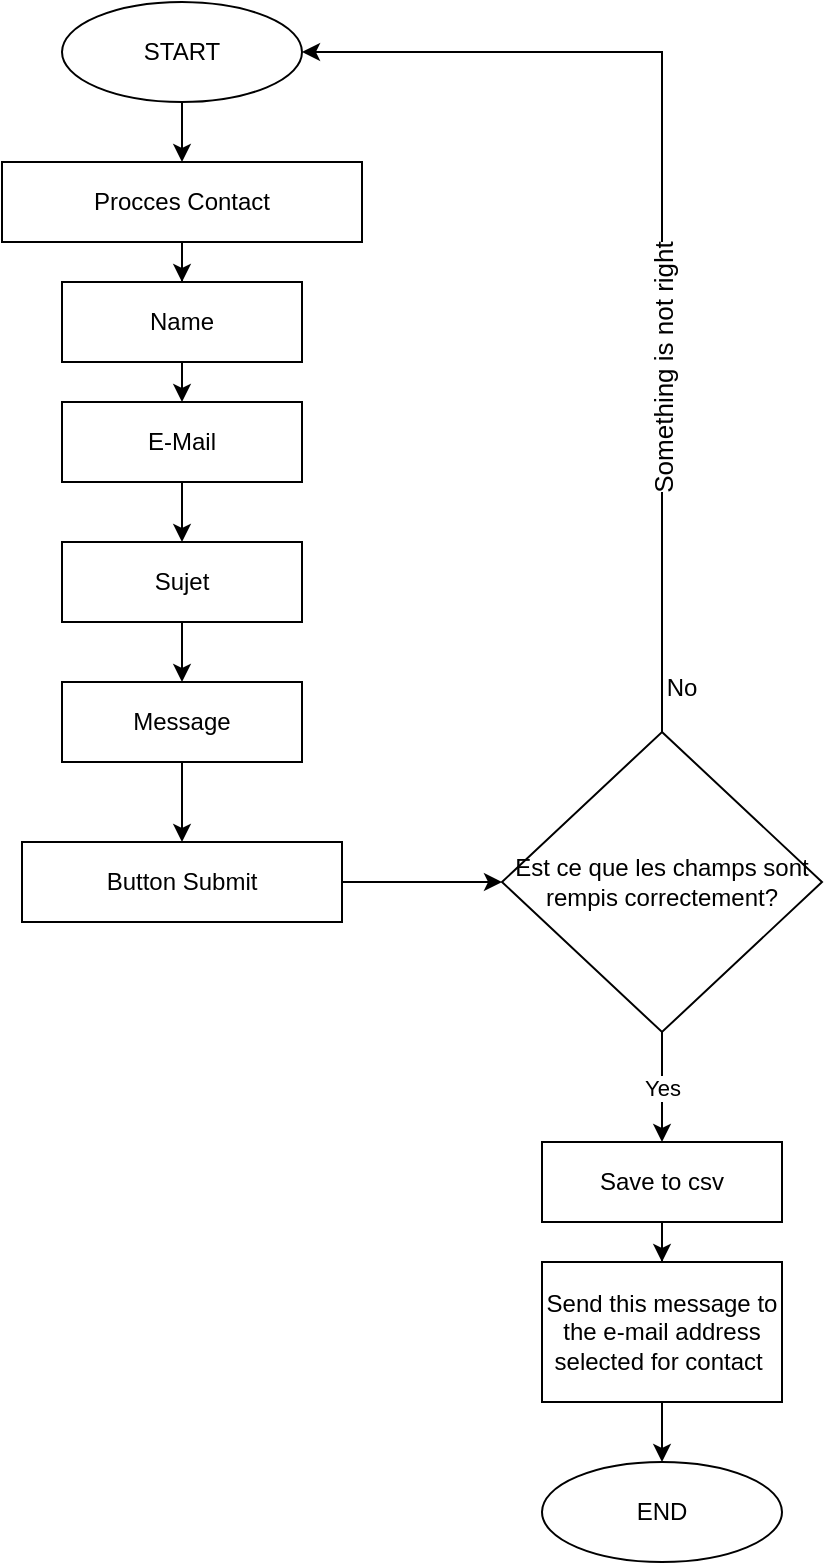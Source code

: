 <mxfile version="21.1.2" type="device">
  <diagram name="Page-1" id="jbhLP7y-hZyhpzb8Pku2">
    <mxGraphModel dx="1360" dy="843" grid="1" gridSize="10" guides="1" tooltips="1" connect="1" arrows="1" fold="1" page="0" pageScale="1" pageWidth="850" pageHeight="1100" math="0" shadow="0">
      <root>
        <mxCell id="0" />
        <mxCell id="1" parent="0" />
        <mxCell id="urBwu2WyyVX9P6AiH46i-2" style="edgeStyle=orthogonalEdgeStyle;rounded=0;orthogonalLoop=1;jettySize=auto;html=1;exitX=0.5;exitY=1;exitDx=0;exitDy=0;" edge="1" parent="1" source="urBwu2WyyVX9P6AiH46i-1" target="urBwu2WyyVX9P6AiH46i-3">
          <mxGeometry relative="1" as="geometry">
            <mxPoint x="410" y="160" as="targetPoint" />
          </mxGeometry>
        </mxCell>
        <mxCell id="urBwu2WyyVX9P6AiH46i-1" value="START" style="ellipse;whiteSpace=wrap;html=1;" vertex="1" parent="1">
          <mxGeometry x="350" y="40" width="120" height="50" as="geometry" />
        </mxCell>
        <mxCell id="urBwu2WyyVX9P6AiH46i-4" style="edgeStyle=orthogonalEdgeStyle;rounded=0;orthogonalLoop=1;jettySize=auto;html=1;exitX=0.5;exitY=1;exitDx=0;exitDy=0;" edge="1" parent="1" source="urBwu2WyyVX9P6AiH46i-3" target="urBwu2WyyVX9P6AiH46i-7">
          <mxGeometry relative="1" as="geometry">
            <mxPoint x="410" y="210" as="targetPoint" />
          </mxGeometry>
        </mxCell>
        <mxCell id="urBwu2WyyVX9P6AiH46i-3" value="Procces Contact" style="rounded=0;whiteSpace=wrap;html=1;" vertex="1" parent="1">
          <mxGeometry x="320" y="120" width="180" height="40" as="geometry" />
        </mxCell>
        <mxCell id="urBwu2WyyVX9P6AiH46i-8" style="edgeStyle=orthogonalEdgeStyle;rounded=0;orthogonalLoop=1;jettySize=auto;html=1;exitX=0.5;exitY=1;exitDx=0;exitDy=0;" edge="1" parent="1" source="urBwu2WyyVX9P6AiH46i-7">
          <mxGeometry relative="1" as="geometry">
            <mxPoint x="410" y="240" as="targetPoint" />
          </mxGeometry>
        </mxCell>
        <mxCell id="urBwu2WyyVX9P6AiH46i-7" value="Name" style="rounded=0;whiteSpace=wrap;html=1;" vertex="1" parent="1">
          <mxGeometry x="350" y="180" width="120" height="40" as="geometry" />
        </mxCell>
        <mxCell id="urBwu2WyyVX9P6AiH46i-10" style="edgeStyle=orthogonalEdgeStyle;rounded=0;orthogonalLoop=1;jettySize=auto;html=1;exitX=0.5;exitY=1;exitDx=0;exitDy=0;" edge="1" parent="1" source="urBwu2WyyVX9P6AiH46i-9">
          <mxGeometry relative="1" as="geometry">
            <mxPoint x="410" y="310" as="targetPoint" />
          </mxGeometry>
        </mxCell>
        <mxCell id="urBwu2WyyVX9P6AiH46i-9" value="E-Mail" style="rounded=0;whiteSpace=wrap;html=1;" vertex="1" parent="1">
          <mxGeometry x="350" y="240" width="120" height="40" as="geometry" />
        </mxCell>
        <mxCell id="urBwu2WyyVX9P6AiH46i-12" style="edgeStyle=orthogonalEdgeStyle;rounded=0;orthogonalLoop=1;jettySize=auto;html=1;exitX=0.5;exitY=1;exitDx=0;exitDy=0;" edge="1" parent="1" source="urBwu2WyyVX9P6AiH46i-11">
          <mxGeometry relative="1" as="geometry">
            <mxPoint x="410" y="380" as="targetPoint" />
          </mxGeometry>
        </mxCell>
        <mxCell id="urBwu2WyyVX9P6AiH46i-11" value="Sujet" style="rounded=0;whiteSpace=wrap;html=1;" vertex="1" parent="1">
          <mxGeometry x="350" y="310" width="120" height="40" as="geometry" />
        </mxCell>
        <mxCell id="urBwu2WyyVX9P6AiH46i-14" style="edgeStyle=orthogonalEdgeStyle;rounded=0;orthogonalLoop=1;jettySize=auto;html=1;exitX=0.5;exitY=1;exitDx=0;exitDy=0;" edge="1" parent="1" source="urBwu2WyyVX9P6AiH46i-13">
          <mxGeometry relative="1" as="geometry">
            <mxPoint x="410" y="460" as="targetPoint" />
          </mxGeometry>
        </mxCell>
        <mxCell id="urBwu2WyyVX9P6AiH46i-13" value="Message" style="rounded=0;whiteSpace=wrap;html=1;" vertex="1" parent="1">
          <mxGeometry x="350" y="380" width="120" height="40" as="geometry" />
        </mxCell>
        <mxCell id="urBwu2WyyVX9P6AiH46i-16" style="edgeStyle=orthogonalEdgeStyle;rounded=0;orthogonalLoop=1;jettySize=auto;html=1;exitX=1;exitY=0.5;exitDx=0;exitDy=0;entryX=0;entryY=0.5;entryDx=0;entryDy=0;" edge="1" parent="1" source="urBwu2WyyVX9P6AiH46i-15" target="urBwu2WyyVX9P6AiH46i-18">
          <mxGeometry relative="1" as="geometry">
            <mxPoint x="560" y="480" as="targetPoint" />
          </mxGeometry>
        </mxCell>
        <mxCell id="urBwu2WyyVX9P6AiH46i-15" value="Button Submit" style="rounded=0;whiteSpace=wrap;html=1;" vertex="1" parent="1">
          <mxGeometry x="330" y="460" width="160" height="40" as="geometry" />
        </mxCell>
        <mxCell id="urBwu2WyyVX9P6AiH46i-18" value="Est ce que les champs sont rempis correctement?" style="rhombus;whiteSpace=wrap;html=1;" vertex="1" parent="1">
          <mxGeometry x="570" y="405" width="160" height="150" as="geometry" />
        </mxCell>
        <mxCell id="urBwu2WyyVX9P6AiH46i-23" value="" style="endArrow=classic;html=1;rounded=0;entryX=1;entryY=0.5;entryDx=0;entryDy=0;exitX=0.5;exitY=0;exitDx=0;exitDy=0;" edge="1" parent="1" source="urBwu2WyyVX9P6AiH46i-18" target="urBwu2WyyVX9P6AiH46i-1">
          <mxGeometry relative="1" as="geometry">
            <mxPoint x="770" y="210" as="sourcePoint" />
            <mxPoint x="480" y="70" as="targetPoint" />
            <Array as="points">
              <mxPoint x="650" y="150" />
              <mxPoint x="650" y="65" />
            </Array>
          </mxGeometry>
        </mxCell>
        <mxCell id="urBwu2WyyVX9P6AiH46i-24" value="&lt;font style=&quot;font-size: 13px;&quot;&gt;Something is not right&lt;/font&gt;" style="edgeLabel;resizable=0;html=1;align=center;verticalAlign=middle;rotation=270;" connectable="0" vertex="1" parent="urBwu2WyyVX9P6AiH46i-23">
          <mxGeometry relative="1" as="geometry">
            <mxPoint y="78" as="offset" />
          </mxGeometry>
        </mxCell>
        <mxCell id="urBwu2WyyVX9P6AiH46i-29" value="No" style="text;html=1;strokeColor=none;fillColor=none;align=center;verticalAlign=middle;whiteSpace=wrap;rounded=0;rotation=0;" vertex="1" parent="1">
          <mxGeometry x="630" y="370" width="60" height="25" as="geometry" />
        </mxCell>
        <mxCell id="urBwu2WyyVX9P6AiH46i-32" value="" style="endArrow=classic;html=1;rounded=0;exitX=0.5;exitY=1;exitDx=0;exitDy=0;" edge="1" parent="1" source="urBwu2WyyVX9P6AiH46i-34">
          <mxGeometry relative="1" as="geometry">
            <mxPoint x="590" y="630" as="sourcePoint" />
            <mxPoint x="650" y="640" as="targetPoint" />
          </mxGeometry>
        </mxCell>
        <mxCell id="urBwu2WyyVX9P6AiH46i-35" style="edgeStyle=orthogonalEdgeStyle;rounded=0;orthogonalLoop=1;jettySize=auto;html=1;exitX=0.5;exitY=1;exitDx=0;exitDy=0;" edge="1" parent="1" source="urBwu2WyyVX9P6AiH46i-34" target="urBwu2WyyVX9P6AiH46i-36">
          <mxGeometry relative="1" as="geometry">
            <mxPoint x="650" y="720" as="targetPoint" />
          </mxGeometry>
        </mxCell>
        <mxCell id="urBwu2WyyVX9P6AiH46i-37" style="edgeStyle=orthogonalEdgeStyle;rounded=0;orthogonalLoop=1;jettySize=auto;html=1;exitX=0.5;exitY=1;exitDx=0;exitDy=0;" edge="1" parent="1" source="urBwu2WyyVX9P6AiH46i-36">
          <mxGeometry relative="1" as="geometry">
            <mxPoint x="650" y="770" as="targetPoint" />
          </mxGeometry>
        </mxCell>
        <mxCell id="urBwu2WyyVX9P6AiH46i-36" value="Send this message to the e-mail address selected for contact&amp;nbsp;" style="rounded=0;whiteSpace=wrap;html=1;" vertex="1" parent="1">
          <mxGeometry x="590" y="670" width="120" height="70" as="geometry" />
        </mxCell>
        <mxCell id="urBwu2WyyVX9P6AiH46i-38" value="END" style="ellipse;whiteSpace=wrap;html=1;" vertex="1" parent="1">
          <mxGeometry x="590" y="770" width="120" height="50" as="geometry" />
        </mxCell>
        <mxCell id="urBwu2WyyVX9P6AiH46i-39" value="" style="endArrow=classic;html=1;rounded=0;exitX=0.5;exitY=1;exitDx=0;exitDy=0;" edge="1" parent="1" source="urBwu2WyyVX9P6AiH46i-18" target="urBwu2WyyVX9P6AiH46i-34">
          <mxGeometry relative="1" as="geometry">
            <mxPoint x="650" y="555" as="sourcePoint" />
            <mxPoint x="650" y="640" as="targetPoint" />
          </mxGeometry>
        </mxCell>
        <mxCell id="urBwu2WyyVX9P6AiH46i-40" value="Yes" style="edgeLabel;resizable=0;html=1;align=center;verticalAlign=middle;" connectable="0" vertex="1" parent="urBwu2WyyVX9P6AiH46i-39">
          <mxGeometry relative="1" as="geometry" />
        </mxCell>
        <mxCell id="urBwu2WyyVX9P6AiH46i-34" value="Save to csv" style="rounded=0;whiteSpace=wrap;html=1;" vertex="1" parent="1">
          <mxGeometry x="590" y="610" width="120" height="40" as="geometry" />
        </mxCell>
      </root>
    </mxGraphModel>
  </diagram>
</mxfile>
